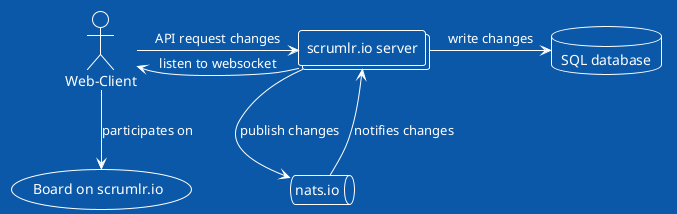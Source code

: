 @startuml
!theme amiga

database "SQL database" as db
queue nats.io as nats
actor "Web-Client" as client
collections "scrumlr.io server" as server
usecase "Board on scrumlr.io" as board

client -down-> board: participates on

client -right-> server: API request changes
client <- server: listen to websocket

server -> db: write changes
server --> nats: publish changes
nats -> server: notifies changes

@enduml
